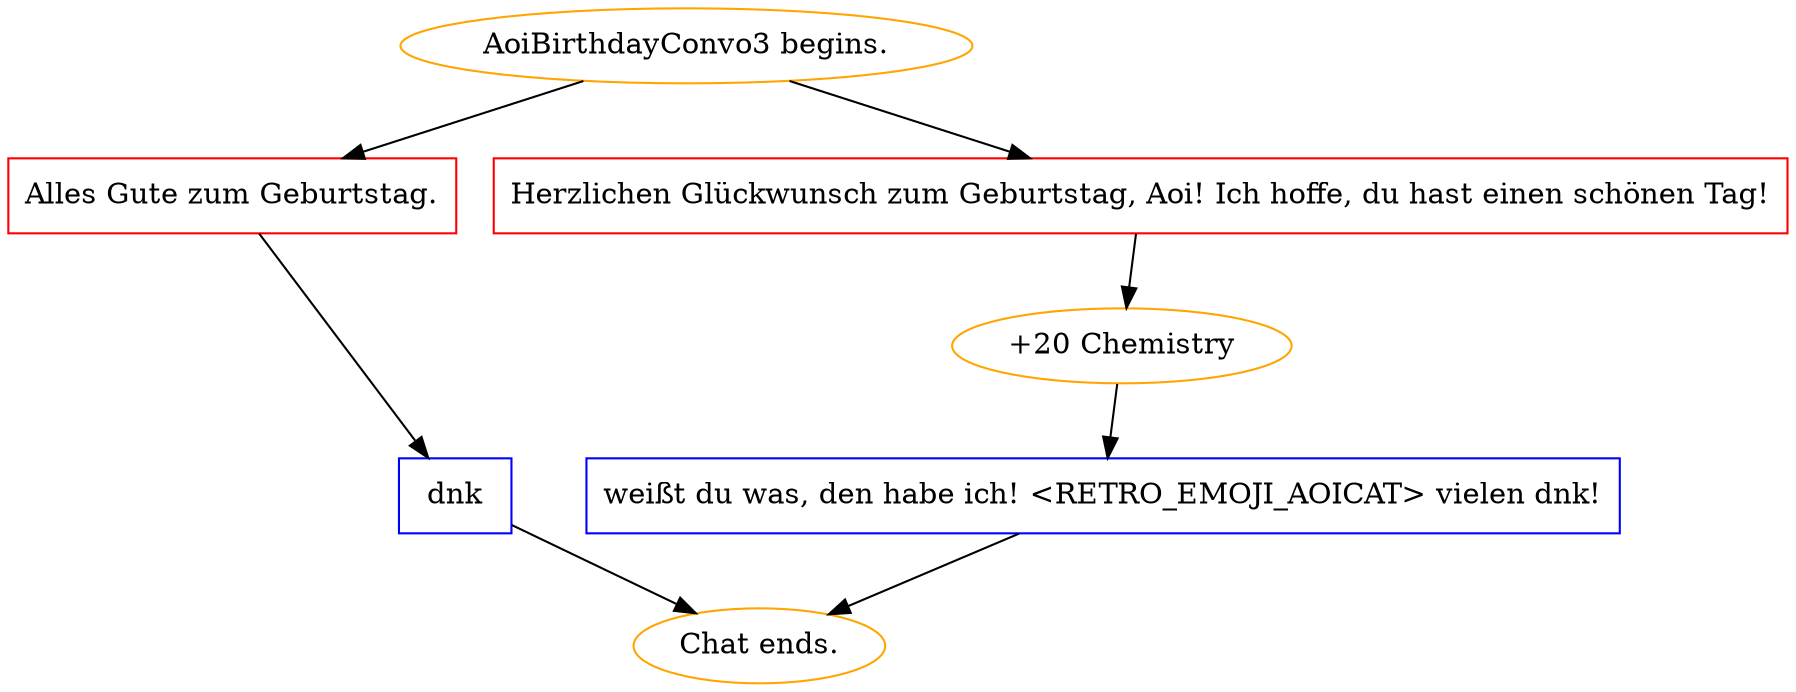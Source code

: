 digraph {
	"AoiBirthdayConvo3 begins." [color=orange];
		"AoiBirthdayConvo3 begins." -> j2877232719;
		"AoiBirthdayConvo3 begins." -> j3592359342;
	j2877232719 [label="Alles Gute zum Geburtstag.",shape=box,color=red];
		j2877232719 -> j3366017573;
	j3592359342 [label="Herzlichen Glückwunsch zum Geburtstag, Aoi! Ich hoffe, du hast einen schönen Tag!",shape=box,color=red];
		j3592359342 -> j1847545122;
	j3366017573 [label="dnk",shape=box,color=blue];
		j3366017573 -> "Chat ends.";
	j1847545122 [label="+20 Chemistry",color=orange];
		j1847545122 -> j3408136213;
	"Chat ends." [color=orange];
	j3408136213 [label="weißt du was, den habe ich! <RETRO_EMOJI_AOICAT> vielen dnk!",shape=box,color=blue];
		j3408136213 -> "Chat ends.";
}